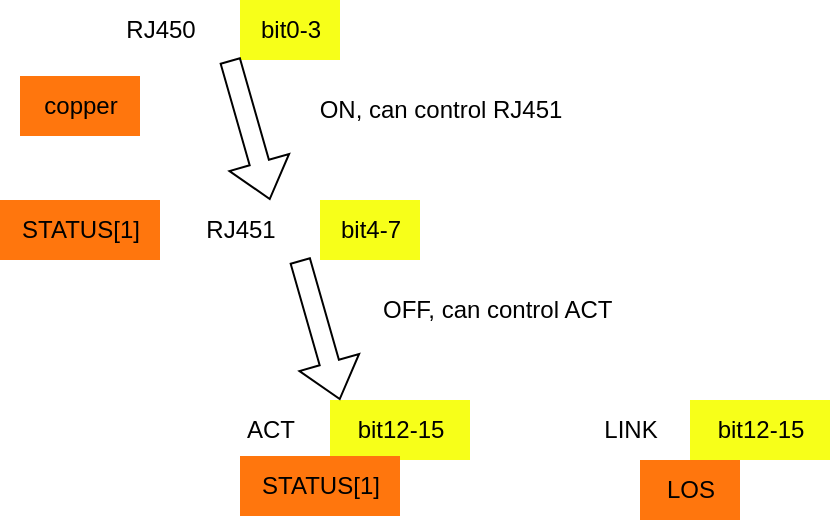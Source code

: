<mxfile version="25.0.3">
  <diagram name="Page-1" id="OoTRurNCJJUeK5dqVpnJ">
    <mxGraphModel dx="1652" dy="769" grid="1" gridSize="10" guides="1" tooltips="1" connect="1" arrows="1" fold="1" page="1" pageScale="1" pageWidth="850" pageHeight="1100" math="0" shadow="0">
      <root>
        <mxCell id="0" />
        <mxCell id="1" parent="0" />
        <mxCell id="1wRyL4b2nCI2oxbTYsEZ-1" value="RJ451" style="text;html=1;align=center;verticalAlign=middle;resizable=0;points=[];autosize=1;strokeColor=none;fillColor=none;" vertex="1" parent="1">
          <mxGeometry x="100" y="200" width="60" height="30" as="geometry" />
        </mxCell>
        <mxCell id="1wRyL4b2nCI2oxbTYsEZ-2" value="RJ450" style="text;html=1;align=center;verticalAlign=middle;resizable=0;points=[];autosize=1;strokeColor=none;fillColor=none;" vertex="1" parent="1">
          <mxGeometry x="60" y="100" width="60" height="30" as="geometry" />
        </mxCell>
        <mxCell id="1wRyL4b2nCI2oxbTYsEZ-4" value="ACT" style="text;html=1;align=center;verticalAlign=middle;resizable=0;points=[];autosize=1;strokeColor=none;fillColor=none;" vertex="1" parent="1">
          <mxGeometry x="120" y="300" width="50" height="30" as="geometry" />
        </mxCell>
        <mxCell id="1wRyL4b2nCI2oxbTYsEZ-5" value="bit12-15" style="text;html=1;align=center;verticalAlign=middle;resizable=0;points=[];autosize=1;strokeColor=none;fillColor=#F7FF19;" vertex="1" parent="1">
          <mxGeometry x="175" y="300" width="70" height="30" as="geometry" />
        </mxCell>
        <mxCell id="1wRyL4b2nCI2oxbTYsEZ-6" value="bit4-7" style="text;html=1;align=center;verticalAlign=middle;resizable=0;points=[];autosize=1;strokeColor=none;fillColor=#F7FF19;" vertex="1" parent="1">
          <mxGeometry x="170" y="200" width="50" height="30" as="geometry" />
        </mxCell>
        <mxCell id="1wRyL4b2nCI2oxbTYsEZ-7" value="bit0-3" style="text;html=1;align=center;verticalAlign=middle;resizable=0;points=[];autosize=1;strokeColor=none;fillColor=#F7FF19;" vertex="1" parent="1">
          <mxGeometry x="130" y="100" width="50" height="30" as="geometry" />
        </mxCell>
        <mxCell id="1wRyL4b2nCI2oxbTYsEZ-8" value="" style="shape=flexArrow;endArrow=classic;html=1;rounded=0;" edge="1" parent="1">
          <mxGeometry width="50" height="50" relative="1" as="geometry">
            <mxPoint x="125" y="130" as="sourcePoint" />
            <mxPoint x="145" y="200" as="targetPoint" />
          </mxGeometry>
        </mxCell>
        <mxCell id="1wRyL4b2nCI2oxbTYsEZ-9" value="ON, can control RJ451" style="text;html=1;align=center;verticalAlign=middle;resizable=0;points=[];autosize=1;strokeColor=none;fillColor=none;" vertex="1" parent="1">
          <mxGeometry x="160" y="140" width="140" height="30" as="geometry" />
        </mxCell>
        <mxCell id="1wRyL4b2nCI2oxbTYsEZ-10" value="OFF, can control ACT&amp;nbsp;" style="text;html=1;align=center;verticalAlign=middle;resizable=0;points=[];autosize=1;strokeColor=none;fillColor=none;" vertex="1" parent="1">
          <mxGeometry x="190" y="240" width="140" height="30" as="geometry" />
        </mxCell>
        <mxCell id="1wRyL4b2nCI2oxbTYsEZ-11" value="" style="shape=flexArrow;endArrow=classic;html=1;rounded=0;" edge="1" parent="1">
          <mxGeometry width="50" height="50" relative="1" as="geometry">
            <mxPoint x="160" y="230" as="sourcePoint" />
            <mxPoint x="180" y="300" as="targetPoint" />
          </mxGeometry>
        </mxCell>
        <mxCell id="1wRyL4b2nCI2oxbTYsEZ-12" value="LINK" style="text;html=1;align=center;verticalAlign=middle;resizable=0;points=[];autosize=1;strokeColor=none;fillColor=none;" vertex="1" parent="1">
          <mxGeometry x="300" y="300" width="50" height="30" as="geometry" />
        </mxCell>
        <mxCell id="1wRyL4b2nCI2oxbTYsEZ-13" value="bit12-15" style="text;html=1;align=center;verticalAlign=middle;resizable=0;points=[];autosize=1;strokeColor=none;fillColor=#F7FF19;" vertex="1" parent="1">
          <mxGeometry x="355" y="300" width="70" height="30" as="geometry" />
        </mxCell>
        <mxCell id="1wRyL4b2nCI2oxbTYsEZ-14" value="LOS" style="text;html=1;align=center;verticalAlign=middle;resizable=0;points=[];autosize=1;strokeColor=none;fillColor=#FF760D;" vertex="1" parent="1">
          <mxGeometry x="330" y="330" width="50" height="30" as="geometry" />
        </mxCell>
        <mxCell id="1wRyL4b2nCI2oxbTYsEZ-15" value="STATUS[1]" style="text;html=1;align=center;verticalAlign=middle;resizable=0;points=[];autosize=1;strokeColor=none;fillColor=#FF760D;" vertex="1" parent="1">
          <mxGeometry x="130" y="328" width="80" height="30" as="geometry" />
        </mxCell>
        <mxCell id="1wRyL4b2nCI2oxbTYsEZ-16" value="copper" style="text;html=1;align=center;verticalAlign=middle;resizable=0;points=[];autosize=1;strokeColor=none;fillColor=#FF760D;" vertex="1" parent="1">
          <mxGeometry x="20" y="138" width="60" height="30" as="geometry" />
        </mxCell>
        <mxCell id="1wRyL4b2nCI2oxbTYsEZ-18" value="STATUS[1]" style="text;html=1;align=center;verticalAlign=middle;resizable=0;points=[];autosize=1;strokeColor=none;fillColor=#FF760D;" vertex="1" parent="1">
          <mxGeometry x="10" y="200" width="80" height="30" as="geometry" />
        </mxCell>
      </root>
    </mxGraphModel>
  </diagram>
</mxfile>
